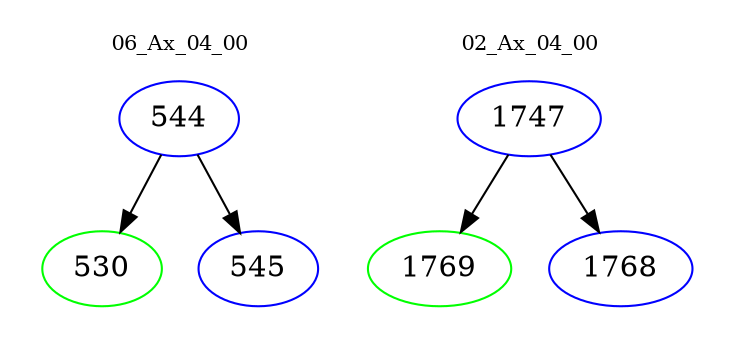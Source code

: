digraph{
subgraph cluster_0 {
color = white
label = "06_Ax_04_00";
fontsize=10;
T0_544 [label="544", color="blue"]
T0_544 -> T0_530 [color="black"]
T0_530 [label="530", color="green"]
T0_544 -> T0_545 [color="black"]
T0_545 [label="545", color="blue"]
}
subgraph cluster_1 {
color = white
label = "02_Ax_04_00";
fontsize=10;
T1_1747 [label="1747", color="blue"]
T1_1747 -> T1_1769 [color="black"]
T1_1769 [label="1769", color="green"]
T1_1747 -> T1_1768 [color="black"]
T1_1768 [label="1768", color="blue"]
}
}
